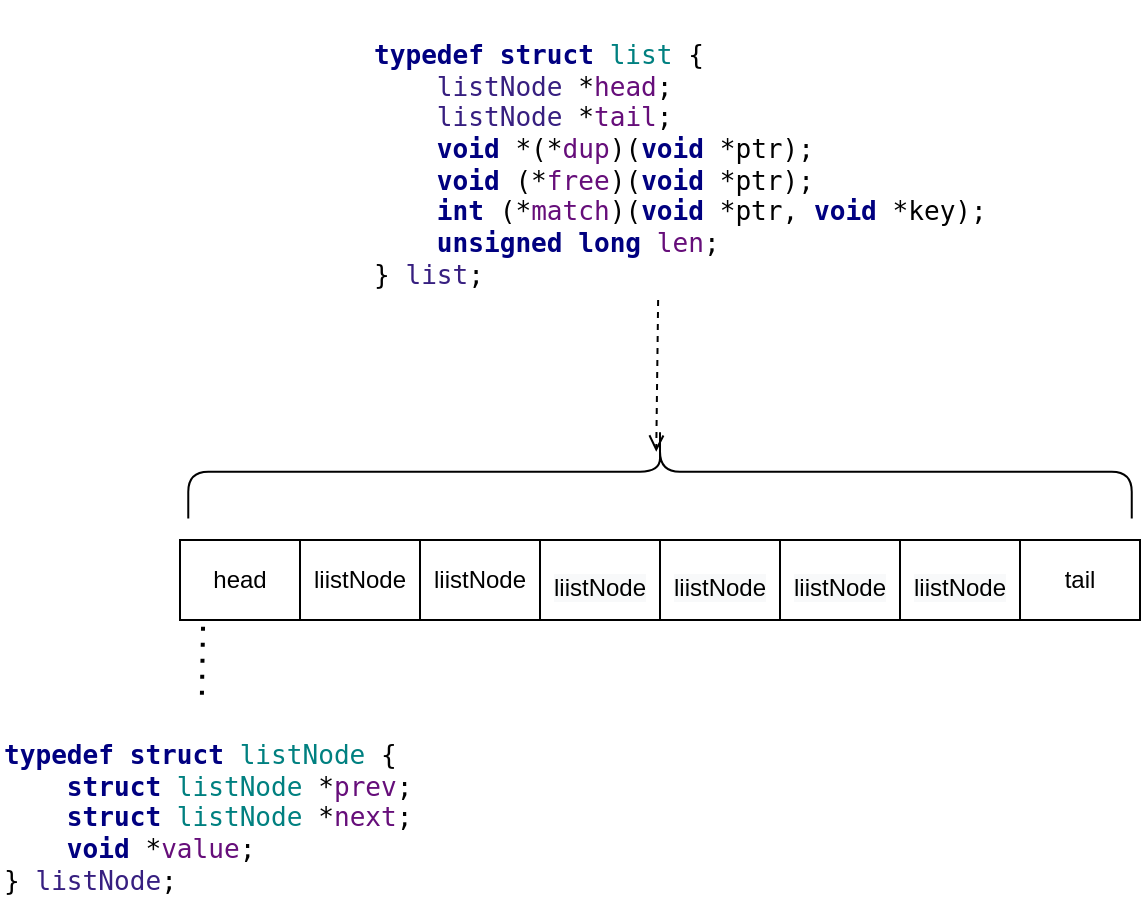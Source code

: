 <mxfile version="18.2.0" type="github">
  <diagram id="TyLm1pHFNK_m3QiEtzG-" name="第 1 页">
    <mxGraphModel dx="1038" dy="579" grid="1" gridSize="10" guides="1" tooltips="1" connect="1" arrows="1" fold="1" page="1" pageScale="1" pageWidth="20000" pageHeight="20000" math="0" shadow="0">
      <root>
        <mxCell id="0" />
        <mxCell id="1" parent="0" />
        <mxCell id="2iXwLtOVIeNkhp_sDEzu-1" value="" style="shape=table;startSize=0;container=1;collapsible=0;childLayout=tableLayout;" parent="1" vertex="1">
          <mxGeometry x="340" y="370" width="480" height="40" as="geometry" />
        </mxCell>
        <mxCell id="2iXwLtOVIeNkhp_sDEzu-2" value="" style="shape=tableRow;horizontal=0;startSize=0;swimlaneHead=0;swimlaneBody=0;top=0;left=0;bottom=0;right=0;collapsible=0;dropTarget=0;fillColor=none;points=[[0,0.5],[1,0.5]];portConstraint=eastwest;" parent="2iXwLtOVIeNkhp_sDEzu-1" vertex="1">
          <mxGeometry width="480" height="40" as="geometry" />
        </mxCell>
        <mxCell id="2iXwLtOVIeNkhp_sDEzu-3" value="head" style="shape=partialRectangle;html=1;whiteSpace=wrap;connectable=0;overflow=hidden;fillColor=none;top=0;left=0;bottom=0;right=0;pointerEvents=1;" parent="2iXwLtOVIeNkhp_sDEzu-2" vertex="1">
          <mxGeometry width="60" height="40" as="geometry">
            <mxRectangle width="60" height="40" as="alternateBounds" />
          </mxGeometry>
        </mxCell>
        <mxCell id="2iXwLtOVIeNkhp_sDEzu-4" value="liistNode" style="shape=partialRectangle;html=1;whiteSpace=wrap;connectable=0;overflow=hidden;fillColor=none;top=0;left=0;bottom=0;right=0;pointerEvents=1;" parent="2iXwLtOVIeNkhp_sDEzu-2" vertex="1">
          <mxGeometry x="60" width="60" height="40" as="geometry">
            <mxRectangle width="60" height="40" as="alternateBounds" />
          </mxGeometry>
        </mxCell>
        <mxCell id="2iXwLtOVIeNkhp_sDEzu-5" value="&lt;span style=&quot;&quot;&gt;liistNode&lt;/span&gt;" style="shape=partialRectangle;html=1;whiteSpace=wrap;connectable=0;overflow=hidden;fillColor=none;top=0;left=0;bottom=0;right=0;pointerEvents=1;" parent="2iXwLtOVIeNkhp_sDEzu-2" vertex="1">
          <mxGeometry x="120" width="60" height="40" as="geometry">
            <mxRectangle width="60" height="40" as="alternateBounds" />
          </mxGeometry>
        </mxCell>
        <mxCell id="2iXwLtOVIeNkhp_sDEzu-6" value="&#xa;&lt;span style=&quot;color: rgb(0, 0, 0); font-family: Helvetica; font-size: 12px; font-style: normal; font-variant-ligatures: normal; font-variant-caps: normal; font-weight: 400; letter-spacing: normal; orphans: 2; text-align: center; text-indent: 0px; text-transform: none; widows: 2; word-spacing: 0px; -webkit-text-stroke-width: 0px; background-color: rgb(248, 249, 250); text-decoration-thickness: initial; text-decoration-style: initial; text-decoration-color: initial; float: none; display: inline !important;&quot;&gt;liistNode&lt;/span&gt;&#xa;&#xa;" style="shape=partialRectangle;html=1;whiteSpace=wrap;connectable=0;overflow=hidden;fillColor=none;top=0;left=0;bottom=0;right=0;pointerEvents=1;" parent="2iXwLtOVIeNkhp_sDEzu-2" vertex="1">
          <mxGeometry x="180" width="60" height="40" as="geometry">
            <mxRectangle width="60" height="40" as="alternateBounds" />
          </mxGeometry>
        </mxCell>
        <mxCell id="2iXwLtOVIeNkhp_sDEzu-7" value="&#xa;&lt;span style=&quot;color: rgb(0, 0, 0); font-family: Helvetica; font-size: 12px; font-style: normal; font-variant-ligatures: normal; font-variant-caps: normal; font-weight: 400; letter-spacing: normal; orphans: 2; text-align: center; text-indent: 0px; text-transform: none; widows: 2; word-spacing: 0px; -webkit-text-stroke-width: 0px; background-color: rgb(248, 249, 250); text-decoration-thickness: initial; text-decoration-style: initial; text-decoration-color: initial; float: none; display: inline !important;&quot;&gt;liistNode&lt;/span&gt;&#xa;&#xa;" style="shape=partialRectangle;html=1;whiteSpace=wrap;connectable=0;overflow=hidden;fillColor=none;top=0;left=0;bottom=0;right=0;pointerEvents=1;" parent="2iXwLtOVIeNkhp_sDEzu-2" vertex="1">
          <mxGeometry x="240" width="60" height="40" as="geometry">
            <mxRectangle width="60" height="40" as="alternateBounds" />
          </mxGeometry>
        </mxCell>
        <mxCell id="2iXwLtOVIeNkhp_sDEzu-8" value="&#xa;&lt;span style=&quot;color: rgb(0, 0, 0); font-family: Helvetica; font-size: 12px; font-style: normal; font-variant-ligatures: normal; font-variant-caps: normal; font-weight: 400; letter-spacing: normal; orphans: 2; text-align: center; text-indent: 0px; text-transform: none; widows: 2; word-spacing: 0px; -webkit-text-stroke-width: 0px; background-color: rgb(248, 249, 250); text-decoration-thickness: initial; text-decoration-style: initial; text-decoration-color: initial; float: none; display: inline !important;&quot;&gt;liistNode&lt;/span&gt;&#xa;&#xa;" style="shape=partialRectangle;html=1;whiteSpace=wrap;connectable=0;overflow=hidden;fillColor=none;top=0;left=0;bottom=0;right=0;pointerEvents=1;" parent="2iXwLtOVIeNkhp_sDEzu-2" vertex="1">
          <mxGeometry x="300" width="60" height="40" as="geometry">
            <mxRectangle width="60" height="40" as="alternateBounds" />
          </mxGeometry>
        </mxCell>
        <mxCell id="2iXwLtOVIeNkhp_sDEzu-9" value="&#xa;&lt;span style=&quot;color: rgb(0, 0, 0); font-family: Helvetica; font-size: 12px; font-style: normal; font-variant-ligatures: normal; font-variant-caps: normal; font-weight: 400; letter-spacing: normal; orphans: 2; text-align: center; text-indent: 0px; text-transform: none; widows: 2; word-spacing: 0px; -webkit-text-stroke-width: 0px; background-color: rgb(248, 249, 250); text-decoration-thickness: initial; text-decoration-style: initial; text-decoration-color: initial; float: none; display: inline !important;&quot;&gt;liistNode&lt;/span&gt;&#xa;&#xa;" style="shape=partialRectangle;html=1;whiteSpace=wrap;connectable=0;overflow=hidden;fillColor=none;top=0;left=0;bottom=0;right=0;pointerEvents=1;" parent="2iXwLtOVIeNkhp_sDEzu-2" vertex="1">
          <mxGeometry x="360" width="60" height="40" as="geometry">
            <mxRectangle width="60" height="40" as="alternateBounds" />
          </mxGeometry>
        </mxCell>
        <mxCell id="2iXwLtOVIeNkhp_sDEzu-10" value="tail" style="shape=partialRectangle;html=1;whiteSpace=wrap;connectable=0;overflow=hidden;fillColor=none;top=0;left=0;bottom=0;right=0;pointerEvents=1;" parent="2iXwLtOVIeNkhp_sDEzu-2" vertex="1">
          <mxGeometry x="420" width="60" height="40" as="geometry">
            <mxRectangle width="60" height="40" as="alternateBounds" />
          </mxGeometry>
        </mxCell>
        <mxCell id="2iXwLtOVIeNkhp_sDEzu-15" value="" style="endArrow=none;dashed=1;html=1;dashPattern=1 3;strokeWidth=2;rounded=0;exitX=0.024;exitY=1.085;exitDx=0;exitDy=0;exitPerimeter=0;" parent="1" source="2iXwLtOVIeNkhp_sDEzu-2" target="2iXwLtOVIeNkhp_sDEzu-16" edge="1">
          <mxGeometry width="50" height="50" relative="1" as="geometry">
            <mxPoint x="500" y="230" as="sourcePoint" />
            <mxPoint x="440" y="210" as="targetPoint" />
          </mxGeometry>
        </mxCell>
        <mxCell id="2iXwLtOVIeNkhp_sDEzu-16" value="&lt;pre style=&quot;background-color:#ffffff;color:#000000;font-family:&#39;JetBrains Mono&#39;,monospace;font-size:9.8pt;&quot;&gt;&lt;span style=&quot;color:#000080;font-weight:bold;&quot;&gt;typedef struct &lt;/span&gt;&lt;span style=&quot;color:#008080;&quot;&gt;listNode &lt;/span&gt;{&lt;br&gt;    &lt;span style=&quot;color:#000080;font-weight:bold;&quot;&gt;struct &lt;/span&gt;&lt;span style=&quot;color:#008080;&quot;&gt;listNode &lt;/span&gt;*&lt;span style=&quot;color:#660e7a;&quot;&gt;prev&lt;/span&gt;;&lt;br&gt;    &lt;span style=&quot;color:#000080;font-weight:bold;&quot;&gt;struct &lt;/span&gt;&lt;span style=&quot;color:#008080;&quot;&gt;listNode &lt;/span&gt;*&lt;span style=&quot;color:#660e7a;&quot;&gt;next&lt;/span&gt;;&lt;br&gt;    &lt;span style=&quot;color:#000080;font-weight:bold;&quot;&gt;void &lt;/span&gt;*&lt;span style=&quot;color:#660e7a;&quot;&gt;value&lt;/span&gt;;&lt;br&gt;} &lt;span style=&quot;color:#371f80;&quot;&gt;listNode&lt;/span&gt;;&lt;/pre&gt;" style="text;whiteSpace=wrap;html=1;" parent="1" vertex="1">
          <mxGeometry x="250" y="450" width="200" height="110" as="geometry" />
        </mxCell>
        <mxCell id="2iXwLtOVIeNkhp_sDEzu-17" value="&lt;pre style=&quot;background-color:#ffffff;color:#000000;font-family:&#39;JetBrains Mono&#39;,monospace;font-size:9.8pt;&quot;&gt;&lt;span style=&quot;color:#000080;font-weight:bold;&quot;&gt;typedef struct &lt;/span&gt;&lt;span style=&quot;color:#008080;&quot;&gt;list &lt;/span&gt;{&lt;br&gt;    &lt;span style=&quot;color:#371f80;&quot;&gt;listNode &lt;/span&gt;*&lt;span style=&quot;color:#660e7a;&quot;&gt;head&lt;/span&gt;;&lt;br&gt;    &lt;span style=&quot;color:#371f80;&quot;&gt;listNode &lt;/span&gt;*&lt;span style=&quot;color:#660e7a;&quot;&gt;tail&lt;/span&gt;;&lt;br&gt;    &lt;span style=&quot;color:#000080;font-weight:bold;&quot;&gt;void &lt;/span&gt;*(*&lt;span style=&quot;color:#660e7a;&quot;&gt;dup&lt;/span&gt;)(&lt;span style=&quot;color:#000080;font-weight:bold;&quot;&gt;void &lt;/span&gt;*ptr);&lt;br&gt;    &lt;span style=&quot;color:#000080;font-weight:bold;&quot;&gt;void &lt;/span&gt;(*&lt;span style=&quot;color:#660e7a;&quot;&gt;free&lt;/span&gt;)(&lt;span style=&quot;color:#000080;font-weight:bold;&quot;&gt;void &lt;/span&gt;*ptr);&lt;br&gt;    &lt;span style=&quot;color:#000080;font-weight:bold;&quot;&gt;int &lt;/span&gt;(*&lt;span style=&quot;color:#660e7a;&quot;&gt;match&lt;/span&gt;)(&lt;span style=&quot;color:#000080;font-weight:bold;&quot;&gt;void &lt;/span&gt;*ptr, &lt;span style=&quot;color:#000080;font-weight:bold;&quot;&gt;void &lt;/span&gt;*key);&lt;br&gt;    &lt;span style=&quot;color:#000080;font-weight:bold;&quot;&gt;unsigned long &lt;/span&gt;&lt;span style=&quot;color:#660e7a;&quot;&gt;len&lt;/span&gt;;&lt;br&gt;} &lt;span style=&quot;color:#371f80;&quot;&gt;list&lt;/span&gt;;&lt;/pre&gt;" style="text;whiteSpace=wrap;html=1;" parent="1" vertex="1">
          <mxGeometry x="435" y="100" width="290" height="150" as="geometry" />
        </mxCell>
        <mxCell id="2iXwLtOVIeNkhp_sDEzu-18" value="" style="html=1;verticalAlign=bottom;labelBackgroundColor=none;endArrow=open;endFill=0;dashed=1;rounded=0;entryX=0.285;entryY=0.504;entryDx=0;entryDy=0;entryPerimeter=0;" parent="1" source="2iXwLtOVIeNkhp_sDEzu-17" target="2iXwLtOVIeNkhp_sDEzu-20" edge="1">
          <mxGeometry width="160" relative="1" as="geometry">
            <mxPoint x="150" y="510" as="sourcePoint" />
            <mxPoint x="310" y="510" as="targetPoint" />
          </mxGeometry>
        </mxCell>
        <mxCell id="2iXwLtOVIeNkhp_sDEzu-20" value="" style="shape=curlyBracket;whiteSpace=wrap;html=1;rounded=1;rotation=90;size=0.5;" parent="1" vertex="1">
          <mxGeometry x="556.62" y="100" width="46.77" height="471.74" as="geometry" />
        </mxCell>
      </root>
    </mxGraphModel>
  </diagram>
</mxfile>
